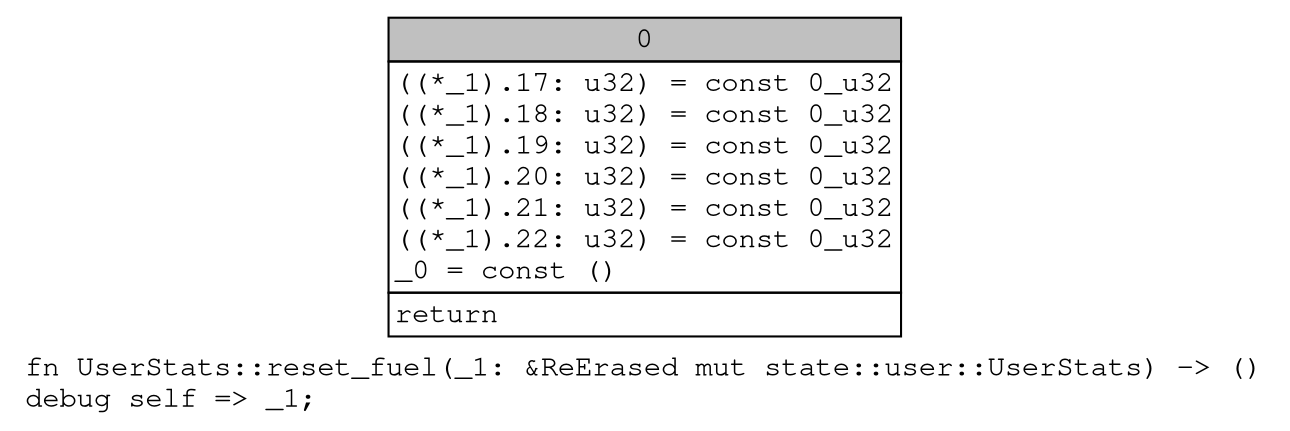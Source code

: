 digraph Mir_0_4429 {
    graph [fontname="Courier, monospace"];
    node [fontname="Courier, monospace"];
    edge [fontname="Courier, monospace"];
    label=<fn UserStats::reset_fuel(_1: &amp;ReErased mut state::user::UserStats) -&gt; ()<br align="left"/>debug self =&gt; _1;<br align="left"/>>;
    bb0__0_4429 [shape="none", label=<<table border="0" cellborder="1" cellspacing="0"><tr><td bgcolor="gray" align="center" colspan="1">0</td></tr><tr><td align="left" balign="left">((*_1).17: u32) = const 0_u32<br/>((*_1).18: u32) = const 0_u32<br/>((*_1).19: u32) = const 0_u32<br/>((*_1).20: u32) = const 0_u32<br/>((*_1).21: u32) = const 0_u32<br/>((*_1).22: u32) = const 0_u32<br/>_0 = const ()<br/></td></tr><tr><td align="left">return</td></tr></table>>];
}
